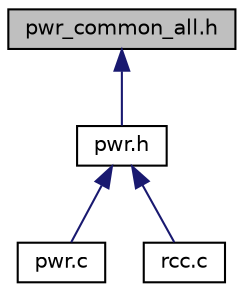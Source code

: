 digraph "pwr_common_all.h"
{
  edge [fontname="Helvetica",fontsize="10",labelfontname="Helvetica",labelfontsize="10"];
  node [fontname="Helvetica",fontsize="10",shape=record];
  Node1 [label="pwr_common_all.h",height=0.2,width=0.4,color="black", fillcolor="grey75", style="filled" fontcolor="black"];
  Node1 -> Node2 [dir="back",color="midnightblue",fontsize="10",style="solid",fontname="Helvetica"];
  Node2 [label="pwr.h",height=0.2,width=0.4,color="black", fillcolor="white", style="filled",URL="$pwr_8h.html"];
  Node2 -> Node3 [dir="back",color="midnightblue",fontsize="10",style="solid",fontname="Helvetica"];
  Node3 [label="pwr.c",height=0.2,width=0.4,color="black", fillcolor="white", style="filled",URL="$pwr_8c.html"];
  Node2 -> Node4 [dir="back",color="midnightblue",fontsize="10",style="solid",fontname="Helvetica"];
  Node4 [label="rcc.c",height=0.2,width=0.4,color="black", fillcolor="white", style="filled",URL="$rcc_8c.html"];
}
